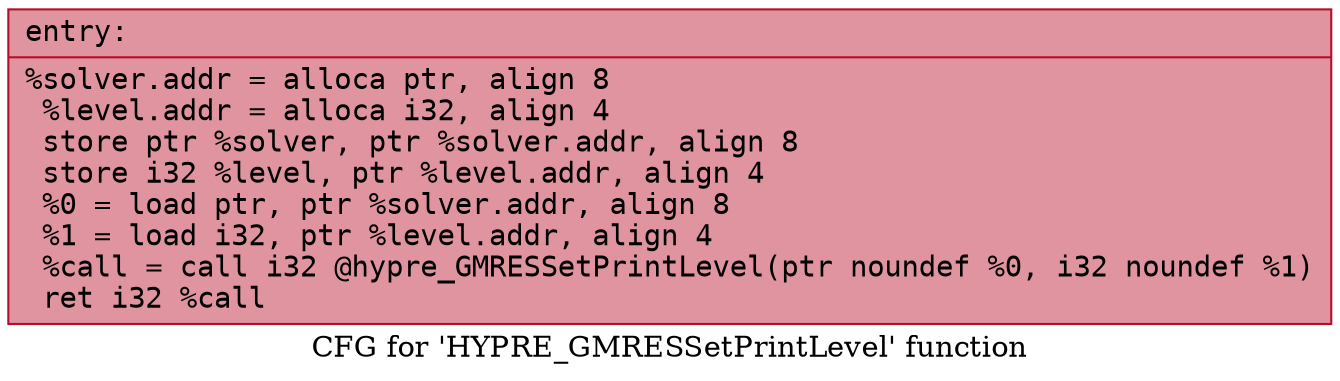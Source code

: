 digraph "CFG for 'HYPRE_GMRESSetPrintLevel' function" {
	label="CFG for 'HYPRE_GMRESSetPrintLevel' function";

	Node0x561d3dbf3d50 [shape=record,color="#b70d28ff", style=filled, fillcolor="#b70d2870" fontname="Courier",label="{entry:\l|  %solver.addr = alloca ptr, align 8\l  %level.addr = alloca i32, align 4\l  store ptr %solver, ptr %solver.addr, align 8\l  store i32 %level, ptr %level.addr, align 4\l  %0 = load ptr, ptr %solver.addr, align 8\l  %1 = load i32, ptr %level.addr, align 4\l  %call = call i32 @hypre_GMRESSetPrintLevel(ptr noundef %0, i32 noundef %1)\l  ret i32 %call\l}"];
}
